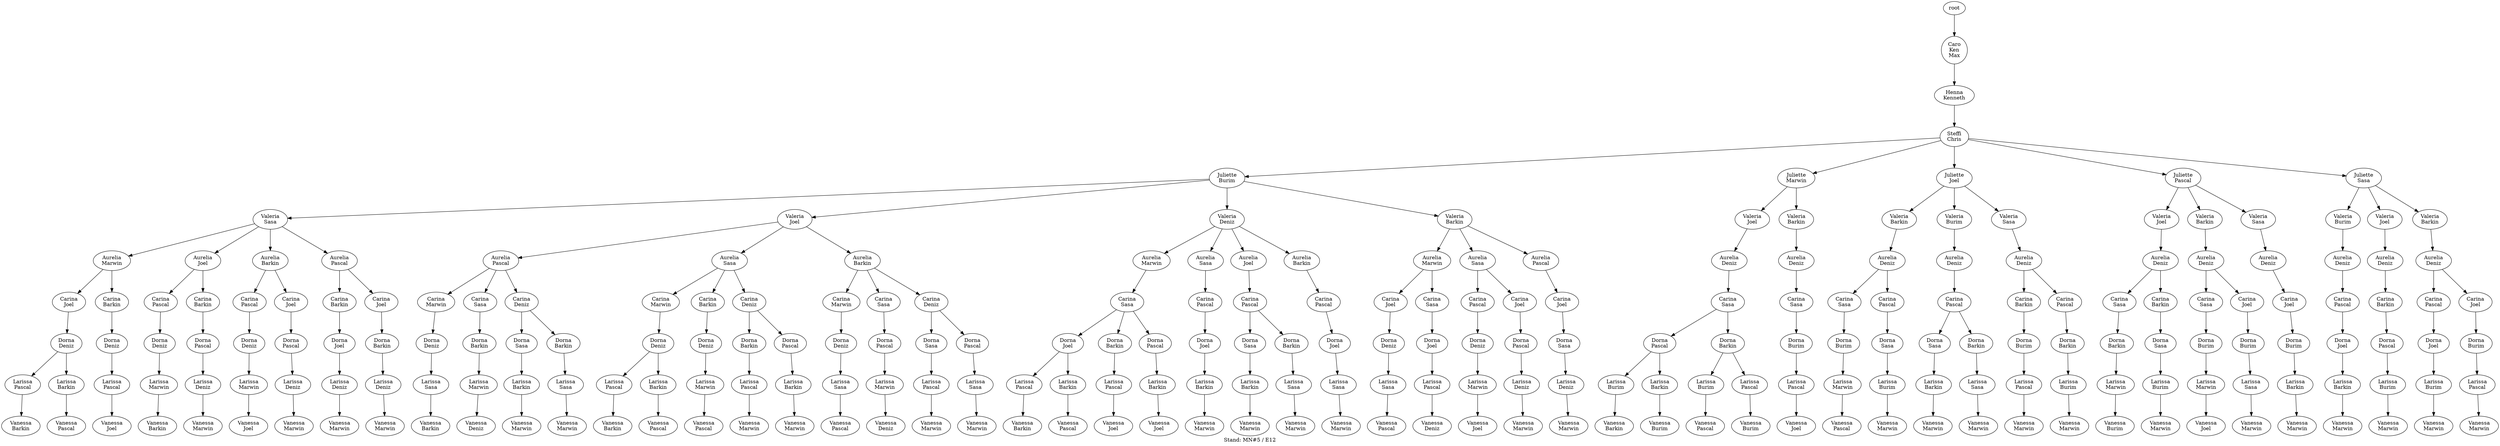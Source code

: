 digraph D { labelloc="b"; label="Stand: MN#5 / E12"; ranksep=0.8;
"root/5,7"[label="Caro\nKen\nMax"]
"root" -> "root/5,7";
"root/5,7/6"[label="Henna\nKenneth"]
"root/5,7" -> "root/5,7/6";
"root/5,7/6/2"[label="Steffi\nChris"]
"root/5,7/6" -> "root/5,7/6/2";
"root/5,7/6/2/1"[label="Juliette\nBurim"]
"root/5,7/6/2" -> "root/5,7/6/2/1";
"root/5,7/6/2/1/9"[label="Valeria\nSasa"]
"root/5,7/6/2/1" -> "root/5,7/6/2/1/9";
"root/5,7/6/2/1/9/10"[label="Aurelia\nMarwin"]
"root/5,7/6/2/1/9" -> "root/5,7/6/2/1/9/10";
"root/5,7/6/2/1/9/10/4"[label="Carina\nJoel"]
"root/5,7/6/2/1/9/10" -> "root/5,7/6/2/1/9/10/4";
"root/5,7/6/2/1/9/10/4/3"[label="Dorna\nDeniz"]
"root/5,7/6/2/1/9/10/4" -> "root/5,7/6/2/1/9/10/4/3";
"root/5,7/6/2/1/9/10/4/3/8"[label="Larissa\nPascal"]
"root/5,7/6/2/1/9/10/4/3" -> "root/5,7/6/2/1/9/10/4/3/8";
"root/5,7/6/2/1/9/10/4/3/8/0"[label="Vanessa\nBarkin"]
"root/5,7/6/2/1/9/10/4/3/8" -> "root/5,7/6/2/1/9/10/4/3/8/0";
"root/5,7/6/2/1/9/4"[label="Aurelia\nJoel"]
"root/5,7/6/2/1/9" -> "root/5,7/6/2/1/9/4";
"root/5,7/6/2/1/9/4/8"[label="Carina\nPascal"]
"root/5,7/6/2/1/9/4" -> "root/5,7/6/2/1/9/4/8";
"root/5,7/6/2/1/9/4/8/3"[label="Dorna\nDeniz"]
"root/5,7/6/2/1/9/4/8" -> "root/5,7/6/2/1/9/4/8/3";
"root/5,7/6/2/1/9/4/8/3/10"[label="Larissa\nMarwin"]
"root/5,7/6/2/1/9/4/8/3" -> "root/5,7/6/2/1/9/4/8/3/10";
"root/5,7/6/2/1/9/4/8/3/10/0"[label="Vanessa\nBarkin"]
"root/5,7/6/2/1/9/4/8/3/10" -> "root/5,7/6/2/1/9/4/8/3/10/0";
"root/5,7/6/2/1/4"[label="Valeria\nJoel"]
"root/5,7/6/2/1" -> "root/5,7/6/2/1/4";
"root/5,7/6/2/1/4/8"[label="Aurelia\nPascal"]
"root/5,7/6/2/1/4" -> "root/5,7/6/2/1/4/8";
"root/5,7/6/2/1/4/8/10"[label="Carina\nMarwin"]
"root/5,7/6/2/1/4/8" -> "root/5,7/6/2/1/4/8/10";
"root/5,7/6/2/1/4/8/10/3"[label="Dorna\nDeniz"]
"root/5,7/6/2/1/4/8/10" -> "root/5,7/6/2/1/4/8/10/3";
"root/5,7/6/2/1/4/8/10/3/9"[label="Larissa\nSasa"]
"root/5,7/6/2/1/4/8/10/3" -> "root/5,7/6/2/1/4/8/10/3/9";
"root/5,7/6/2/1/4/8/10/3/9/0"[label="Vanessa\nBarkin"]
"root/5,7/6/2/1/4/8/10/3/9" -> "root/5,7/6/2/1/4/8/10/3/9/0";
"root/5,7/6/2/1/4/9"[label="Aurelia\nSasa"]
"root/5,7/6/2/1/4" -> "root/5,7/6/2/1/4/9";
"root/5,7/6/2/1/4/9/10"[label="Carina\nMarwin"]
"root/5,7/6/2/1/4/9" -> "root/5,7/6/2/1/4/9/10";
"root/5,7/6/2/1/4/9/10/3"[label="Dorna\nDeniz"]
"root/5,7/6/2/1/4/9/10" -> "root/5,7/6/2/1/4/9/10/3";
"root/5,7/6/2/1/4/9/10/3/8"[label="Larissa\nPascal"]
"root/5,7/6/2/1/4/9/10/3" -> "root/5,7/6/2/1/4/9/10/3/8";
"root/5,7/6/2/1/4/9/10/3/8/0"[label="Vanessa\nBarkin"]
"root/5,7/6/2/1/4/9/10/3/8" -> "root/5,7/6/2/1/4/9/10/3/8/0";
"root/5,7/6/2/10"[label="Juliette\nMarwin"]
"root/5,7/6/2" -> "root/5,7/6/2/10";
"root/5,7/6/2/10/4"[label="Valeria\nJoel"]
"root/5,7/6/2/10" -> "root/5,7/6/2/10/4";
"root/5,7/6/2/10/4/3"[label="Aurelia\nDeniz"]
"root/5,7/6/2/10/4" -> "root/5,7/6/2/10/4/3";
"root/5,7/6/2/10/4/3/9"[label="Carina\nSasa"]
"root/5,7/6/2/10/4/3" -> "root/5,7/6/2/10/4/3/9";
"root/5,7/6/2/10/4/3/9/8"[label="Dorna\nPascal"]
"root/5,7/6/2/10/4/3/9" -> "root/5,7/6/2/10/4/3/9/8";
"root/5,7/6/2/10/4/3/9/8/1"[label="Larissa\nBurim"]
"root/5,7/6/2/10/4/3/9/8" -> "root/5,7/6/2/10/4/3/9/8/1";
"root/5,7/6/2/10/4/3/9/8/1/0"[label="Vanessa\nBarkin"]
"root/5,7/6/2/10/4/3/9/8/1" -> "root/5,7/6/2/10/4/3/9/8/1/0";
"root/5,7/6/2/1/3"[label="Valeria\nDeniz"]
"root/5,7/6/2/1" -> "root/5,7/6/2/1/3";
"root/5,7/6/2/1/3/10"[label="Aurelia\nMarwin"]
"root/5,7/6/2/1/3" -> "root/5,7/6/2/1/3/10";
"root/5,7/6/2/1/3/10/9"[label="Carina\nSasa"]
"root/5,7/6/2/1/3/10" -> "root/5,7/6/2/1/3/10/9";
"root/5,7/6/2/1/3/10/9/4"[label="Dorna\nJoel"]
"root/5,7/6/2/1/3/10/9" -> "root/5,7/6/2/1/3/10/9/4";
"root/5,7/6/2/1/3/10/9/4/8"[label="Larissa\nPascal"]
"root/5,7/6/2/1/3/10/9/4" -> "root/5,7/6/2/1/3/10/9/4/8";
"root/5,7/6/2/1/3/10/9/4/8/0"[label="Vanessa\nBarkin"]
"root/5,7/6/2/1/3/10/9/4/8" -> "root/5,7/6/2/1/3/10/9/4/8/0";
"root/5,7/6/2/1/0"[label="Valeria\nBarkin"]
"root/5,7/6/2/1" -> "root/5,7/6/2/1/0";
"root/5,7/6/2/1/0/10"[label="Aurelia\nMarwin"]
"root/5,7/6/2/1/0" -> "root/5,7/6/2/1/0/10";
"root/5,7/6/2/1/0/10/4"[label="Carina\nJoel"]
"root/5,7/6/2/1/0/10" -> "root/5,7/6/2/1/0/10/4";
"root/5,7/6/2/1/0/10/4/3"[label="Dorna\nDeniz"]
"root/5,7/6/2/1/0/10/4" -> "root/5,7/6/2/1/0/10/4/3";
"root/5,7/6/2/1/0/10/4/3/9"[label="Larissa\nSasa"]
"root/5,7/6/2/1/0/10/4/3" -> "root/5,7/6/2/1/0/10/4/3/9";
"root/5,7/6/2/1/0/10/4/3/9/8"[label="Vanessa\nPascal"]
"root/5,7/6/2/1/0/10/4/3/9" -> "root/5,7/6/2/1/0/10/4/3/9/8";
"root/5,7/6/2/4"[label="Juliette\nJoel"]
"root/5,7/6/2" -> "root/5,7/6/2/4";
"root/5,7/6/2/4/0"[label="Valeria\nBarkin"]
"root/5,7/6/2/4" -> "root/5,7/6/2/4/0";
"root/5,7/6/2/4/0/3"[label="Aurelia\nDeniz"]
"root/5,7/6/2/4/0" -> "root/5,7/6/2/4/0/3";
"root/5,7/6/2/4/0/3/9"[label="Carina\nSasa"]
"root/5,7/6/2/4/0/3" -> "root/5,7/6/2/4/0/3/9";
"root/5,7/6/2/4/0/3/9/1"[label="Dorna\nBurim"]
"root/5,7/6/2/4/0/3/9" -> "root/5,7/6/2/4/0/3/9/1";
"root/5,7/6/2/4/0/3/9/1/10"[label="Larissa\nMarwin"]
"root/5,7/6/2/4/0/3/9/1" -> "root/5,7/6/2/4/0/3/9/1/10";
"root/5,7/6/2/4/0/3/9/1/10/8"[label="Vanessa\nPascal"]
"root/5,7/6/2/4/0/3/9/1/10" -> "root/5,7/6/2/4/0/3/9/1/10/8";
"root/5,7/6/2/1/4/9/10/3/0"[label="Larissa\nBarkin"]
"root/5,7/6/2/1/4/9/10/3" -> "root/5,7/6/2/1/4/9/10/3/0";
"root/5,7/6/2/1/4/9/10/3/0/8"[label="Vanessa\nPascal"]
"root/5,7/6/2/1/4/9/10/3/0" -> "root/5,7/6/2/1/4/9/10/3/0/8";
"root/5,7/6/2/1/4/0"[label="Aurelia\nBarkin"]
"root/5,7/6/2/1/4" -> "root/5,7/6/2/1/4/0";
"root/5,7/6/2/1/4/0/10"[label="Carina\nMarwin"]
"root/5,7/6/2/1/4/0" -> "root/5,7/6/2/1/4/0/10";
"root/5,7/6/2/1/4/0/10/3"[label="Dorna\nDeniz"]
"root/5,7/6/2/1/4/0/10" -> "root/5,7/6/2/1/4/0/10/3";
"root/5,7/6/2/1/4/0/10/3/9"[label="Larissa\nSasa"]
"root/5,7/6/2/1/4/0/10/3" -> "root/5,7/6/2/1/4/0/10/3/9";
"root/5,7/6/2/1/4/0/10/3/9/8"[label="Vanessa\nPascal"]
"root/5,7/6/2/1/4/0/10/3/9" -> "root/5,7/6/2/1/4/0/10/3/9/8";
"root/5,7/6/2/10/4/3/9/0"[label="Dorna\nBarkin"]
"root/5,7/6/2/10/4/3/9" -> "root/5,7/6/2/10/4/3/9/0";
"root/5,7/6/2/10/4/3/9/0/1"[label="Larissa\nBurim"]
"root/5,7/6/2/10/4/3/9/0" -> "root/5,7/6/2/10/4/3/9/0/1";
"root/5,7/6/2/10/4/3/9/0/1/8"[label="Vanessa\nPascal"]
"root/5,7/6/2/10/4/3/9/0/1" -> "root/5,7/6/2/10/4/3/9/0/1/8";
"root/5,7/6/2/1/4/9/0"[label="Carina\nBarkin"]
"root/5,7/6/2/1/4/9" -> "root/5,7/6/2/1/4/9/0";
"root/5,7/6/2/1/4/9/0/3"[label="Dorna\nDeniz"]
"root/5,7/6/2/1/4/9/0" -> "root/5,7/6/2/1/4/9/0/3";
"root/5,7/6/2/1/4/9/0/3/10"[label="Larissa\nMarwin"]
"root/5,7/6/2/1/4/9/0/3" -> "root/5,7/6/2/1/4/9/0/3/10";
"root/5,7/6/2/1/4/9/0/3/10/8"[label="Vanessa\nPascal"]
"root/5,7/6/2/1/4/9/0/3/10" -> "root/5,7/6/2/1/4/9/0/3/10/8";
"root/5,7/6/2/1/3/10/9/4/0"[label="Larissa\nBarkin"]
"root/5,7/6/2/1/3/10/9/4" -> "root/5,7/6/2/1/3/10/9/4/0";
"root/5,7/6/2/1/3/10/9/4/0/8"[label="Vanessa\nPascal"]
"root/5,7/6/2/1/3/10/9/4/0" -> "root/5,7/6/2/1/3/10/9/4/0/8";
"root/5,7/6/2/1/9/10/4/3/0"[label="Larissa\nBarkin"]
"root/5,7/6/2/1/9/10/4/3" -> "root/5,7/6/2/1/9/10/4/3/0";
"root/5,7/6/2/1/9/10/4/3/0/8"[label="Vanessa\nPascal"]
"root/5,7/6/2/1/9/10/4/3/0" -> "root/5,7/6/2/1/9/10/4/3/0/8";
"root/5,7/6/2/8"[label="Juliette\nPascal"]
"root/5,7/6/2" -> "root/5,7/6/2/8";
"root/5,7/6/2/8/4"[label="Valeria\nJoel"]
"root/5,7/6/2/8" -> "root/5,7/6/2/8/4";
"root/5,7/6/2/8/4/3"[label="Aurelia\nDeniz"]
"root/5,7/6/2/8/4" -> "root/5,7/6/2/8/4/3";
"root/5,7/6/2/8/4/3/9"[label="Carina\nSasa"]
"root/5,7/6/2/8/4/3" -> "root/5,7/6/2/8/4/3/9";
"root/5,7/6/2/8/4/3/9/0"[label="Dorna\nBarkin"]
"root/5,7/6/2/8/4/3/9" -> "root/5,7/6/2/8/4/3/9/0";
"root/5,7/6/2/8/4/3/9/0/10"[label="Larissa\nMarwin"]
"root/5,7/6/2/8/4/3/9/0" -> "root/5,7/6/2/8/4/3/9/0/10";
"root/5,7/6/2/8/4/3/9/0/10/1"[label="Vanessa\nBurim"]
"root/5,7/6/2/8/4/3/9/0/10" -> "root/5,7/6/2/8/4/3/9/0/10/1";
"root/5,7/6/2/10/4/3/9/0/8"[label="Larissa\nPascal"]
"root/5,7/6/2/10/4/3/9/0" -> "root/5,7/6/2/10/4/3/9/0/8";
"root/5,7/6/2/10/4/3/9/0/8/1"[label="Vanessa\nBurim"]
"root/5,7/6/2/10/4/3/9/0/8" -> "root/5,7/6/2/10/4/3/9/0/8/1";
"root/5,7/6/2/10/4/3/9/8/0"[label="Larissa\nBarkin"]
"root/5,7/6/2/10/4/3/9/8" -> "root/5,7/6/2/10/4/3/9/8/0";
"root/5,7/6/2/10/4/3/9/8/0/1"[label="Vanessa\nBurim"]
"root/5,7/6/2/10/4/3/9/8/0" -> "root/5,7/6/2/10/4/3/9/8/0/1";
"root/5,7/6/2/1/4/0/9"[label="Carina\nSasa"]
"root/5,7/6/2/1/4/0" -> "root/5,7/6/2/1/4/0/9";
"root/5,7/6/2/1/4/0/9/8"[label="Dorna\nPascal"]
"root/5,7/6/2/1/4/0/9" -> "root/5,7/6/2/1/4/0/9/8";
"root/5,7/6/2/1/4/0/9/8/10"[label="Larissa\nMarwin"]
"root/5,7/6/2/1/4/0/9/8" -> "root/5,7/6/2/1/4/0/9/8/10";
"root/5,7/6/2/1/4/0/9/8/10/3"[label="Vanessa\nDeniz"]
"root/5,7/6/2/1/4/0/9/8/10" -> "root/5,7/6/2/1/4/0/9/8/10/3";
"root/5,7/6/2/1/4/8/9"[label="Carina\nSasa"]
"root/5,7/6/2/1/4/8" -> "root/5,7/6/2/1/4/8/9";
"root/5,7/6/2/1/4/8/9/0"[label="Dorna\nBarkin"]
"root/5,7/6/2/1/4/8/9" -> "root/5,7/6/2/1/4/8/9/0";
"root/5,7/6/2/1/4/8/9/0/10"[label="Larissa\nMarwin"]
"root/5,7/6/2/1/4/8/9/0" -> "root/5,7/6/2/1/4/8/9/0/10";
"root/5,7/6/2/1/4/8/9/0/10/3"[label="Vanessa\nDeniz"]
"root/5,7/6/2/1/4/8/9/0/10" -> "root/5,7/6/2/1/4/8/9/0/10/3";
"root/5,7/6/2/1/0/10/9"[label="Carina\nSasa"]
"root/5,7/6/2/1/0/10" -> "root/5,7/6/2/1/0/10/9";
"root/5,7/6/2/1/0/10/9/4"[label="Dorna\nJoel"]
"root/5,7/6/2/1/0/10/9" -> "root/5,7/6/2/1/0/10/9/4";
"root/5,7/6/2/1/0/10/9/4/8"[label="Larissa\nPascal"]
"root/5,7/6/2/1/0/10/9/4" -> "root/5,7/6/2/1/0/10/9/4/8";
"root/5,7/6/2/1/0/10/9/4/8/3"[label="Vanessa\nDeniz"]
"root/5,7/6/2/1/0/10/9/4/8" -> "root/5,7/6/2/1/0/10/9/4/8/3";
"root/5,7/6/2/1/0/9"[label="Aurelia\nSasa"]
"root/5,7/6/2/1/0" -> "root/5,7/6/2/1/0/9";
"root/5,7/6/2/1/0/9/8"[label="Carina\nPascal"]
"root/5,7/6/2/1/0/9" -> "root/5,7/6/2/1/0/9/8";
"root/5,7/6/2/1/0/9/8/3"[label="Dorna\nDeniz"]
"root/5,7/6/2/1/0/9/8" -> "root/5,7/6/2/1/0/9/8/3";
"root/5,7/6/2/1/0/9/8/3/10"[label="Larissa\nMarwin"]
"root/5,7/6/2/1/0/9/8/3" -> "root/5,7/6/2/1/0/9/8/3/10";
"root/5,7/6/2/1/0/9/8/3/10/4"[label="Vanessa\nJoel"]
"root/5,7/6/2/1/0/9/8/3/10" -> "root/5,7/6/2/1/0/9/8/3/10/4";
"root/5,7/6/2/8/0"[label="Valeria\nBarkin"]
"root/5,7/6/2/8" -> "root/5,7/6/2/8/0";
"root/5,7/6/2/8/0/3"[label="Aurelia\nDeniz"]
"root/5,7/6/2/8/0" -> "root/5,7/6/2/8/0/3";
"root/5,7/6/2/8/0/3/9"[label="Carina\nSasa"]
"root/5,7/6/2/8/0/3" -> "root/5,7/6/2/8/0/3/9";
"root/5,7/6/2/8/0/3/9/1"[label="Dorna\nBurim"]
"root/5,7/6/2/8/0/3/9" -> "root/5,7/6/2/8/0/3/9/1";
"root/5,7/6/2/8/0/3/9/1/10"[label="Larissa\nMarwin"]
"root/5,7/6/2/8/0/3/9/1" -> "root/5,7/6/2/8/0/3/9/1/10";
"root/5,7/6/2/8/0/3/9/1/10/4"[label="Vanessa\nJoel"]
"root/5,7/6/2/8/0/3/9/1/10" -> "root/5,7/6/2/8/0/3/9/1/10/4";
"root/5,7/6/2/10/0"[label="Valeria\nBarkin"]
"root/5,7/6/2/10" -> "root/5,7/6/2/10/0";
"root/5,7/6/2/10/0/3"[label="Aurelia\nDeniz"]
"root/5,7/6/2/10/0" -> "root/5,7/6/2/10/0/3";
"root/5,7/6/2/10/0/3/9"[label="Carina\nSasa"]
"root/5,7/6/2/10/0/3" -> "root/5,7/6/2/10/0/3/9";
"root/5,7/6/2/10/0/3/9/1"[label="Dorna\nBurim"]
"root/5,7/6/2/10/0/3/9" -> "root/5,7/6/2/10/0/3/9/1";
"root/5,7/6/2/10/0/3/9/1/8"[label="Larissa\nPascal"]
"root/5,7/6/2/10/0/3/9/1" -> "root/5,7/6/2/10/0/3/9/1/8";
"root/5,7/6/2/10/0/3/9/1/8/4"[label="Vanessa\nJoel"]
"root/5,7/6/2/10/0/3/9/1/8" -> "root/5,7/6/2/10/0/3/9/1/8/4";
"root/5,7/6/2/1/3/10/9/0"[label="Dorna\nBarkin"]
"root/5,7/6/2/1/3/10/9" -> "root/5,7/6/2/1/3/10/9/0";
"root/5,7/6/2/1/3/10/9/0/8"[label="Larissa\nPascal"]
"root/5,7/6/2/1/3/10/9/0" -> "root/5,7/6/2/1/3/10/9/0/8";
"root/5,7/6/2/1/3/10/9/0/8/4"[label="Vanessa\nJoel"]
"root/5,7/6/2/1/3/10/9/0/8" -> "root/5,7/6/2/1/3/10/9/0/8/4";
"root/5,7/6/2/1/3/10/9/8"[label="Dorna\nPascal"]
"root/5,7/6/2/1/3/10/9" -> "root/5,7/6/2/1/3/10/9/8";
"root/5,7/6/2/1/3/10/9/8/0"[label="Larissa\nBarkin"]
"root/5,7/6/2/1/3/10/9/8" -> "root/5,7/6/2/1/3/10/9/8/0";
"root/5,7/6/2/1/3/10/9/8/0/4"[label="Vanessa\nJoel"]
"root/5,7/6/2/1/3/10/9/8/0" -> "root/5,7/6/2/1/3/10/9/8/0/4";
"root/5,7/6/2/1/9/10/0"[label="Carina\nBarkin"]
"root/5,7/6/2/1/9/10" -> "root/5,7/6/2/1/9/10/0";
"root/5,7/6/2/1/9/10/0/3"[label="Dorna\nDeniz"]
"root/5,7/6/2/1/9/10/0" -> "root/5,7/6/2/1/9/10/0/3";
"root/5,7/6/2/1/9/10/0/3/8"[label="Larissa\nPascal"]
"root/5,7/6/2/1/9/10/0/3" -> "root/5,7/6/2/1/9/10/0/3/8";
"root/5,7/6/2/1/9/10/0/3/8/4"[label="Vanessa\nJoel"]
"root/5,7/6/2/1/9/10/0/3/8" -> "root/5,7/6/2/1/9/10/0/3/8/4";
"root/5,7/6/2/1/9/0"[label="Aurelia\nBarkin"]
"root/5,7/6/2/1/9" -> "root/5,7/6/2/1/9/0";
"root/5,7/6/2/1/9/0/8"[label="Carina\nPascal"]
"root/5,7/6/2/1/9/0" -> "root/5,7/6/2/1/9/0/8";
"root/5,7/6/2/1/9/0/8/3"[label="Dorna\nDeniz"]
"root/5,7/6/2/1/9/0/8" -> "root/5,7/6/2/1/9/0/8/3";
"root/5,7/6/2/1/9/0/8/3/10"[label="Larissa\nMarwin"]
"root/5,7/6/2/1/9/0/8/3" -> "root/5,7/6/2/1/9/0/8/3/10";
"root/5,7/6/2/1/9/0/8/3/10/4"[label="Vanessa\nJoel"]
"root/5,7/6/2/1/9/0/8/3/10" -> "root/5,7/6/2/1/9/0/8/3/10/4";
"root/5,7/6/2/1/3/9"[label="Aurelia\nSasa"]
"root/5,7/6/2/1/3" -> "root/5,7/6/2/1/3/9";
"root/5,7/6/2/1/3/9/8"[label="Carina\nPascal"]
"root/5,7/6/2/1/3/9" -> "root/5,7/6/2/1/3/9/8";
"root/5,7/6/2/1/3/9/8/4"[label="Dorna\nJoel"]
"root/5,7/6/2/1/3/9/8" -> "root/5,7/6/2/1/3/9/8/4";
"root/5,7/6/2/1/3/9/8/4/0"[label="Larissa\nBarkin"]
"root/5,7/6/2/1/3/9/8/4" -> "root/5,7/6/2/1/3/9/8/4/0";
"root/5,7/6/2/1/3/9/8/4/0/10"[label="Vanessa\nMarwin"]
"root/5,7/6/2/1/3/9/8/4/0" -> "root/5,7/6/2/1/3/9/8/4/0/10";
"root/5,7/6/2/1/3/4"[label="Aurelia\nJoel"]
"root/5,7/6/2/1/3" -> "root/5,7/6/2/1/3/4";
"root/5,7/6/2/1/3/4/8"[label="Carina\nPascal"]
"root/5,7/6/2/1/3/4" -> "root/5,7/6/2/1/3/4/8";
"root/5,7/6/2/1/3/4/8/9"[label="Dorna\nSasa"]
"root/5,7/6/2/1/3/4/8" -> "root/5,7/6/2/1/3/4/8/9";
"root/5,7/6/2/1/3/4/8/9/0"[label="Larissa\nBarkin"]
"root/5,7/6/2/1/3/4/8/9" -> "root/5,7/6/2/1/3/4/8/9/0";
"root/5,7/6/2/1/3/4/8/9/0/10"[label="Vanessa\nMarwin"]
"root/5,7/6/2/1/3/4/8/9/0" -> "root/5,7/6/2/1/3/4/8/9/0/10";
"root/5,7/6/2/1/3/4/8/0"[label="Dorna\nBarkin"]
"root/5,7/6/2/1/3/4/8" -> "root/5,7/6/2/1/3/4/8/0";
"root/5,7/6/2/1/3/4/8/0/9"[label="Larissa\nSasa"]
"root/5,7/6/2/1/3/4/8/0" -> "root/5,7/6/2/1/3/4/8/0/9";
"root/5,7/6/2/1/3/4/8/0/9/10"[label="Vanessa\nMarwin"]
"root/5,7/6/2/1/3/4/8/0/9" -> "root/5,7/6/2/1/3/4/8/0/9/10";
"root/5,7/6/2/1/3/0"[label="Aurelia\nBarkin"]
"root/5,7/6/2/1/3" -> "root/5,7/6/2/1/3/0";
"root/5,7/6/2/1/3/0/8"[label="Carina\nPascal"]
"root/5,7/6/2/1/3/0" -> "root/5,7/6/2/1/3/0/8";
"root/5,7/6/2/1/3/0/8/4"[label="Dorna\nJoel"]
"root/5,7/6/2/1/3/0/8" -> "root/5,7/6/2/1/3/0/8/4";
"root/5,7/6/2/1/3/0/8/4/9"[label="Larissa\nSasa"]
"root/5,7/6/2/1/3/0/8/4" -> "root/5,7/6/2/1/3/0/8/4/9";
"root/5,7/6/2/1/3/0/8/4/9/10"[label="Vanessa\nMarwin"]
"root/5,7/6/2/1/3/0/8/4/9" -> "root/5,7/6/2/1/3/0/8/4/9/10";
"root/5,7/6/2/9"[label="Juliette\nSasa"]
"root/5,7/6/2" -> "root/5,7/6/2/9";
"root/5,7/6/2/9/1"[label="Valeria\nBurim"]
"root/5,7/6/2/9" -> "root/5,7/6/2/9/1";
"root/5,7/6/2/9/1/3"[label="Aurelia\nDeniz"]
"root/5,7/6/2/9/1" -> "root/5,7/6/2/9/1/3";
"root/5,7/6/2/9/1/3/8"[label="Carina\nPascal"]
"root/5,7/6/2/9/1/3" -> "root/5,7/6/2/9/1/3/8";
"root/5,7/6/2/9/1/3/8/4"[label="Dorna\nJoel"]
"root/5,7/6/2/9/1/3/8" -> "root/5,7/6/2/9/1/3/8/4";
"root/5,7/6/2/9/1/3/8/4/0"[label="Larissa\nBarkin"]
"root/5,7/6/2/9/1/3/8/4" -> "root/5,7/6/2/9/1/3/8/4/0";
"root/5,7/6/2/9/1/3/8/4/0/10"[label="Vanessa\nMarwin"]
"root/5,7/6/2/9/1/3/8/4/0" -> "root/5,7/6/2/9/1/3/8/4/0/10";
"root/5,7/6/2/4/1"[label="Valeria\nBurim"]
"root/5,7/6/2/4" -> "root/5,7/6/2/4/1";
"root/5,7/6/2/4/1/3"[label="Aurelia\nDeniz"]
"root/5,7/6/2/4/1" -> "root/5,7/6/2/4/1/3";
"root/5,7/6/2/4/1/3/8"[label="Carina\nPascal"]
"root/5,7/6/2/4/1/3" -> "root/5,7/6/2/4/1/3/8";
"root/5,7/6/2/4/1/3/8/9"[label="Dorna\nSasa"]
"root/5,7/6/2/4/1/3/8" -> "root/5,7/6/2/4/1/3/8/9";
"root/5,7/6/2/4/1/3/8/9/0"[label="Larissa\nBarkin"]
"root/5,7/6/2/4/1/3/8/9" -> "root/5,7/6/2/4/1/3/8/9/0";
"root/5,7/6/2/4/1/3/8/9/0/10"[label="Vanessa\nMarwin"]
"root/5,7/6/2/4/1/3/8/9/0" -> "root/5,7/6/2/4/1/3/8/9/0/10";
"root/5,7/6/2/4/1/3/8/0"[label="Dorna\nBarkin"]
"root/5,7/6/2/4/1/3/8" -> "root/5,7/6/2/4/1/3/8/0";
"root/5,7/6/2/4/1/3/8/0/9"[label="Larissa\nSasa"]
"root/5,7/6/2/4/1/3/8/0" -> "root/5,7/6/2/4/1/3/8/0/9";
"root/5,7/6/2/4/1/3/8/0/9/10"[label="Vanessa\nMarwin"]
"root/5,7/6/2/4/1/3/8/0/9" -> "root/5,7/6/2/4/1/3/8/0/9/10";
"root/5,7/6/2/4/9"[label="Valeria\nSasa"]
"root/5,7/6/2/4" -> "root/5,7/6/2/4/9";
"root/5,7/6/2/4/9/3"[label="Aurelia\nDeniz"]
"root/5,7/6/2/4/9" -> "root/5,7/6/2/4/9/3";
"root/5,7/6/2/4/9/3/0"[label="Carina\nBarkin"]
"root/5,7/6/2/4/9/3" -> "root/5,7/6/2/4/9/3/0";
"root/5,7/6/2/4/9/3/0/1"[label="Dorna\nBurim"]
"root/5,7/6/2/4/9/3/0" -> "root/5,7/6/2/4/9/3/0/1";
"root/5,7/6/2/4/9/3/0/1/8"[label="Larissa\nPascal"]
"root/5,7/6/2/4/9/3/0/1" -> "root/5,7/6/2/4/9/3/0/1/8";
"root/5,7/6/2/4/9/3/0/1/8/10"[label="Vanessa\nMarwin"]
"root/5,7/6/2/4/9/3/0/1/8" -> "root/5,7/6/2/4/9/3/0/1/8/10";
"root/5,7/6/2/8/9"[label="Valeria\nSasa"]
"root/5,7/6/2/8" -> "root/5,7/6/2/8/9";
"root/5,7/6/2/8/9/3"[label="Aurelia\nDeniz"]
"root/5,7/6/2/8/9" -> "root/5,7/6/2/8/9/3";
"root/5,7/6/2/8/9/3/4"[label="Carina\nJoel"]
"root/5,7/6/2/8/9/3" -> "root/5,7/6/2/8/9/3/4";
"root/5,7/6/2/8/9/3/4/1"[label="Dorna\nBurim"]
"root/5,7/6/2/8/9/3/4" -> "root/5,7/6/2/8/9/3/4/1";
"root/5,7/6/2/8/9/3/4/1/0"[label="Larissa\nBarkin"]
"root/5,7/6/2/8/9/3/4/1" -> "root/5,7/6/2/8/9/3/4/1/0";
"root/5,7/6/2/8/9/3/4/1/0/10"[label="Vanessa\nMarwin"]
"root/5,7/6/2/8/9/3/4/1/0" -> "root/5,7/6/2/8/9/3/4/1/0/10";
"root/5,7/6/2/1/9/8"[label="Aurelia\nPascal"]
"root/5,7/6/2/1/9" -> "root/5,7/6/2/1/9/8";
"root/5,7/6/2/1/9/8/0"[label="Carina\nBarkin"]
"root/5,7/6/2/1/9/8" -> "root/5,7/6/2/1/9/8/0";
"root/5,7/6/2/1/9/8/0/4"[label="Dorna\nJoel"]
"root/5,7/6/2/1/9/8/0" -> "root/5,7/6/2/1/9/8/0/4";
"root/5,7/6/2/1/9/8/0/4/3"[label="Larissa\nDeniz"]
"root/5,7/6/2/1/9/8/0/4" -> "root/5,7/6/2/1/9/8/0/4/3";
"root/5,7/6/2/1/9/8/0/4/3/10"[label="Vanessa\nMarwin"]
"root/5,7/6/2/1/9/8/0/4/3" -> "root/5,7/6/2/1/9/8/0/4/3/10";
"root/5,7/6/2/1/9/4/0"[label="Carina\nBarkin"]
"root/5,7/6/2/1/9/4" -> "root/5,7/6/2/1/9/4/0";
"root/5,7/6/2/1/9/4/0/8"[label="Dorna\nPascal"]
"root/5,7/6/2/1/9/4/0" -> "root/5,7/6/2/1/9/4/0/8";
"root/5,7/6/2/1/9/4/0/8/3"[label="Larissa\nDeniz"]
"root/5,7/6/2/1/9/4/0/8" -> "root/5,7/6/2/1/9/4/0/8/3";
"root/5,7/6/2/1/9/4/0/8/3/10"[label="Vanessa\nMarwin"]
"root/5,7/6/2/1/9/4/0/8/3" -> "root/5,7/6/2/1/9/4/0/8/3/10";
"root/5,7/6/2/1/9/0/4"[label="Carina\nJoel"]
"root/5,7/6/2/1/9/0" -> "root/5,7/6/2/1/9/0/4";
"root/5,7/6/2/1/9/0/4/8"[label="Dorna\nPascal"]
"root/5,7/6/2/1/9/0/4" -> "root/5,7/6/2/1/9/0/4/8";
"root/5,7/6/2/1/9/0/4/8/3"[label="Larissa\nDeniz"]
"root/5,7/6/2/1/9/0/4/8" -> "root/5,7/6/2/1/9/0/4/8/3";
"root/5,7/6/2/1/9/0/4/8/3/10"[label="Vanessa\nMarwin"]
"root/5,7/6/2/1/9/0/4/8/3" -> "root/5,7/6/2/1/9/0/4/8/3/10";
"root/5,7/6/2/1/9/8/4"[label="Carina\nJoel"]
"root/5,7/6/2/1/9/8" -> "root/5,7/6/2/1/9/8/4";
"root/5,7/6/2/1/9/8/4/0"[label="Dorna\nBarkin"]
"root/5,7/6/2/1/9/8/4" -> "root/5,7/6/2/1/9/8/4/0";
"root/5,7/6/2/1/9/8/4/0/3"[label="Larissa\nDeniz"]
"root/5,7/6/2/1/9/8/4/0" -> "root/5,7/6/2/1/9/8/4/0/3";
"root/5,7/6/2/1/9/8/4/0/3/10"[label="Vanessa\nMarwin"]
"root/5,7/6/2/1/9/8/4/0/3" -> "root/5,7/6/2/1/9/8/4/0/3/10";
"root/5,7/6/2/4/9/3/8"[label="Carina\nPascal"]
"root/5,7/6/2/4/9/3" -> "root/5,7/6/2/4/9/3/8";
"root/5,7/6/2/4/9/3/8/0"[label="Dorna\nBarkin"]
"root/5,7/6/2/4/9/3/8" -> "root/5,7/6/2/4/9/3/8/0";
"root/5,7/6/2/4/9/3/8/0/1"[label="Larissa\nBurim"]
"root/5,7/6/2/4/9/3/8/0" -> "root/5,7/6/2/4/9/3/8/0/1";
"root/5,7/6/2/4/9/3/8/0/1/10"[label="Vanessa\nMarwin"]
"root/5,7/6/2/4/9/3/8/0/1" -> "root/5,7/6/2/4/9/3/8/0/1/10";
"root/5,7/6/2/1/4/9/3"[label="Carina\nDeniz"]
"root/5,7/6/2/1/4/9" -> "root/5,7/6/2/1/4/9/3";
"root/5,7/6/2/1/4/9/3/0"[label="Dorna\nBarkin"]
"root/5,7/6/2/1/4/9/3" -> "root/5,7/6/2/1/4/9/3/0";
"root/5,7/6/2/1/4/9/3/0/8"[label="Larissa\nPascal"]
"root/5,7/6/2/1/4/9/3/0" -> "root/5,7/6/2/1/4/9/3/0/8";
"root/5,7/6/2/1/4/9/3/0/8/10"[label="Vanessa\nMarwin"]
"root/5,7/6/2/1/4/9/3/0/8" -> "root/5,7/6/2/1/4/9/3/0/8/10";
"root/5,7/6/2/1/4/0/3"[label="Carina\nDeniz"]
"root/5,7/6/2/1/4/0" -> "root/5,7/6/2/1/4/0/3";
"root/5,7/6/2/1/4/0/3/9"[label="Dorna\nSasa"]
"root/5,7/6/2/1/4/0/3" -> "root/5,7/6/2/1/4/0/3/9";
"root/5,7/6/2/1/4/0/3/9/8"[label="Larissa\nPascal"]
"root/5,7/6/2/1/4/0/3/9" -> "root/5,7/6/2/1/4/0/3/9/8";
"root/5,7/6/2/1/4/0/3/9/8/10"[label="Vanessa\nMarwin"]
"root/5,7/6/2/1/4/0/3/9/8" -> "root/5,7/6/2/1/4/0/3/9/8/10";
"root/5,7/6/2/8/4/3/0"[label="Carina\nBarkin"]
"root/5,7/6/2/8/4/3" -> "root/5,7/6/2/8/4/3/0";
"root/5,7/6/2/8/4/3/0/9"[label="Dorna\nSasa"]
"root/5,7/6/2/8/4/3/0" -> "root/5,7/6/2/8/4/3/0/9";
"root/5,7/6/2/8/4/3/0/9/1"[label="Larissa\nBurim"]
"root/5,7/6/2/8/4/3/0/9" -> "root/5,7/6/2/8/4/3/0/9/1";
"root/5,7/6/2/8/4/3/0/9/1/10"[label="Vanessa\nMarwin"]
"root/5,7/6/2/8/4/3/0/9/1" -> "root/5,7/6/2/8/4/3/0/9/1/10";
"root/5,7/6/2/9/4"[label="Valeria\nJoel"]
"root/5,7/6/2/9" -> "root/5,7/6/2/9/4";
"root/5,7/6/2/9/4/3"[label="Aurelia\nDeniz"]
"root/5,7/6/2/9/4" -> "root/5,7/6/2/9/4/3";
"root/5,7/6/2/9/4/3/0"[label="Carina\nBarkin"]
"root/5,7/6/2/9/4/3" -> "root/5,7/6/2/9/4/3/0";
"root/5,7/6/2/9/4/3/0/8"[label="Dorna\nPascal"]
"root/5,7/6/2/9/4/3/0" -> "root/5,7/6/2/9/4/3/0/8";
"root/5,7/6/2/9/4/3/0/8/1"[label="Larissa\nBurim"]
"root/5,7/6/2/9/4/3/0/8" -> "root/5,7/6/2/9/4/3/0/8/1";
"root/5,7/6/2/9/4/3/0/8/1/10"[label="Vanessa\nMarwin"]
"root/5,7/6/2/9/4/3/0/8/1" -> "root/5,7/6/2/9/4/3/0/8/1/10";
"root/5,7/6/2/1/4/8/3"[label="Carina\nDeniz"]
"root/5,7/6/2/1/4/8" -> "root/5,7/6/2/1/4/8/3";
"root/5,7/6/2/1/4/8/3/9"[label="Dorna\nSasa"]
"root/5,7/6/2/1/4/8/3" -> "root/5,7/6/2/1/4/8/3/9";
"root/5,7/6/2/1/4/8/3/9/0"[label="Larissa\nBarkin"]
"root/5,7/6/2/1/4/8/3/9" -> "root/5,7/6/2/1/4/8/3/9/0";
"root/5,7/6/2/1/4/8/3/9/0/10"[label="Vanessa\nMarwin"]
"root/5,7/6/2/1/4/8/3/9/0" -> "root/5,7/6/2/1/4/8/3/9/0/10";
"root/5,7/6/2/1/4/9/3/8"[label="Dorna\nPascal"]
"root/5,7/6/2/1/4/9/3" -> "root/5,7/6/2/1/4/9/3/8";
"root/5,7/6/2/1/4/9/3/8/0"[label="Larissa\nBarkin"]
"root/5,7/6/2/1/4/9/3/8" -> "root/5,7/6/2/1/4/9/3/8/0";
"root/5,7/6/2/1/4/9/3/8/0/10"[label="Vanessa\nMarwin"]
"root/5,7/6/2/1/4/9/3/8/0" -> "root/5,7/6/2/1/4/9/3/8/0/10";
"root/5,7/6/2/1/4/8/3/0"[label="Dorna\nBarkin"]
"root/5,7/6/2/1/4/8/3" -> "root/5,7/6/2/1/4/8/3/0";
"root/5,7/6/2/1/4/8/3/0/9"[label="Larissa\nSasa"]
"root/5,7/6/2/1/4/8/3/0" -> "root/5,7/6/2/1/4/8/3/0/9";
"root/5,7/6/2/1/4/8/3/0/9/10"[label="Vanessa\nMarwin"]
"root/5,7/6/2/1/4/8/3/0/9" -> "root/5,7/6/2/1/4/8/3/0/9/10";
"root/5,7/6/2/1/4/0/3/8"[label="Dorna\nPascal"]
"root/5,7/6/2/1/4/0/3" -> "root/5,7/6/2/1/4/0/3/8";
"root/5,7/6/2/1/4/0/3/8/9"[label="Larissa\nSasa"]
"root/5,7/6/2/1/4/0/3/8" -> "root/5,7/6/2/1/4/0/3/8/9";
"root/5,7/6/2/1/4/0/3/8/9/10"[label="Vanessa\nMarwin"]
"root/5,7/6/2/1/4/0/3/8/9" -> "root/5,7/6/2/1/4/0/3/8/9/10";
"root/5,7/6/2/9/0"[label="Valeria\nBarkin"]
"root/5,7/6/2/9" -> "root/5,7/6/2/9/0";
"root/5,7/6/2/9/0/3"[label="Aurelia\nDeniz"]
"root/5,7/6/2/9/0" -> "root/5,7/6/2/9/0/3";
"root/5,7/6/2/9/0/3/8"[label="Carina\nPascal"]
"root/5,7/6/2/9/0/3" -> "root/5,7/6/2/9/0/3/8";
"root/5,7/6/2/9/0/3/8/4"[label="Dorna\nJoel"]
"root/5,7/6/2/9/0/3/8" -> "root/5,7/6/2/9/0/3/8/4";
"root/5,7/6/2/9/0/3/8/4/1"[label="Larissa\nBurim"]
"root/5,7/6/2/9/0/3/8/4" -> "root/5,7/6/2/9/0/3/8/4/1";
"root/5,7/6/2/9/0/3/8/4/1/10"[label="Vanessa\nMarwin"]
"root/5,7/6/2/9/0/3/8/4/1" -> "root/5,7/6/2/9/0/3/8/4/1/10";
"root/5,7/6/2/4/0/3/8"[label="Carina\nPascal"]
"root/5,7/6/2/4/0/3" -> "root/5,7/6/2/4/0/3/8";
"root/5,7/6/2/4/0/3/8/9"[label="Dorna\nSasa"]
"root/5,7/6/2/4/0/3/8" -> "root/5,7/6/2/4/0/3/8/9";
"root/5,7/6/2/4/0/3/8/9/1"[label="Larissa\nBurim"]
"root/5,7/6/2/4/0/3/8/9" -> "root/5,7/6/2/4/0/3/8/9/1";
"root/5,7/6/2/4/0/3/8/9/1/10"[label="Vanessa\nMarwin"]
"root/5,7/6/2/4/0/3/8/9/1" -> "root/5,7/6/2/4/0/3/8/9/1/10";
"root/5,7/6/2/9/0/3/4"[label="Carina\nJoel"]
"root/5,7/6/2/9/0/3" -> "root/5,7/6/2/9/0/3/4";
"root/5,7/6/2/9/0/3/4/1"[label="Dorna\nBurim"]
"root/5,7/6/2/9/0/3/4" -> "root/5,7/6/2/9/0/3/4/1";
"root/5,7/6/2/9/0/3/4/1/8"[label="Larissa\nPascal"]
"root/5,7/6/2/9/0/3/4/1" -> "root/5,7/6/2/9/0/3/4/1/8";
"root/5,7/6/2/9/0/3/4/1/8/10"[label="Vanessa\nMarwin"]
"root/5,7/6/2/9/0/3/4/1/8" -> "root/5,7/6/2/9/0/3/4/1/8/10";
"root/5,7/6/2/8/0/3/4"[label="Carina\nJoel"]
"root/5,7/6/2/8/0/3" -> "root/5,7/6/2/8/0/3/4";
"root/5,7/6/2/8/0/3/4/1"[label="Dorna\nBurim"]
"root/5,7/6/2/8/0/3/4" -> "root/5,7/6/2/8/0/3/4/1";
"root/5,7/6/2/8/0/3/4/1/9"[label="Larissa\nSasa"]
"root/5,7/6/2/8/0/3/4/1" -> "root/5,7/6/2/8/0/3/4/1/9";
"root/5,7/6/2/8/0/3/4/1/9/10"[label="Vanessa\nMarwin"]
"root/5,7/6/2/8/0/3/4/1/9" -> "root/5,7/6/2/8/0/3/4/1/9/10";
"root/5,7/6/2/1/0/8"[label="Aurelia\nPascal"]
"root/5,7/6/2/1/0" -> "root/5,7/6/2/1/0/8";
"root/5,7/6/2/1/0/8/4"[label="Carina\nJoel"]
"root/5,7/6/2/1/0/8" -> "root/5,7/6/2/1/0/8/4";
"root/5,7/6/2/1/0/8/4/9"[label="Dorna\nSasa"]
"root/5,7/6/2/1/0/8/4" -> "root/5,7/6/2/1/0/8/4/9";
"root/5,7/6/2/1/0/8/4/9/3"[label="Larissa\nDeniz"]
"root/5,7/6/2/1/0/8/4/9" -> "root/5,7/6/2/1/0/8/4/9/3";
"root/5,7/6/2/1/0/8/4/9/3/10"[label="Vanessa\nMarwin"]
"root/5,7/6/2/1/0/8/4/9/3" -> "root/5,7/6/2/1/0/8/4/9/3/10";
"root/5,7/6/2/1/0/9/4"[label="Carina\nJoel"]
"root/5,7/6/2/1/0/9" -> "root/5,7/6/2/1/0/9/4";
"root/5,7/6/2/1/0/9/4/8"[label="Dorna\nPascal"]
"root/5,7/6/2/1/0/9/4" -> "root/5,7/6/2/1/0/9/4/8";
"root/5,7/6/2/1/0/9/4/8/3"[label="Larissa\nDeniz"]
"root/5,7/6/2/1/0/9/4/8" -> "root/5,7/6/2/1/0/9/4/8/3";
"root/5,7/6/2/1/0/9/4/8/3/10"[label="Vanessa\nMarwin"]
"root/5,7/6/2/1/0/9/4/8/3" -> "root/5,7/6/2/1/0/9/4/8/3/10";
}
